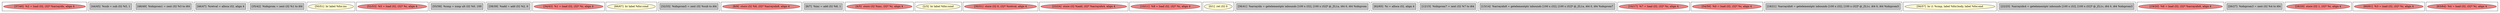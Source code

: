 
digraph G {





subgraph cluster33 {


node135 [fillcolor=lightcoral,label="[37/40]  %2 = load i32, i32* %arrayidx, align 4",shape=ellipse,style=filled ]



}

subgraph cluster27 {


node129 [fillcolor=grey,label="[44/45]  %sub = sub i32 %5, 1",shape=rectangle,style=filled ]



}

subgraph cluster28 {


node130 [fillcolor=grey,label="[48/49]  %idxprom1 = zext i32 %3 to i64",shape=rectangle,style=filled ]



}

subgraph cluster26 {


node128 [fillcolor=grey,label="[46/47]  %retval = alloca i32, align 4",shape=rectangle,style=filled ]



}

subgraph cluster29 {


node131 [fillcolor=grey,label="[35/42]  %idxprom = zext i32 %1 to i64",shape=rectangle,style=filled ]



}

subgraph cluster25 {


node127 [fillcolor=lemonchiffon,label="[50/51]  br label %for.inc",shape=ellipse,style=filled ]



}

subgraph cluster24 {


node126 [fillcolor=lightcoral,label="[52/53]  %5 = load i32, i32* %i, align 4",shape=ellipse,style=filled ]



}

subgraph cluster22 {


node124 [fillcolor=grey,label="[55/58]  %cmp = icmp ult i32 %0, 100",shape=rectangle,style=filled ]



}

subgraph cluster20 {


node122 [fillcolor=grey,label="[38/39]  %add = add i32 %2, 0",shape=rectangle,style=filled ]



}

subgraph cluster18 {


node120 [fillcolor=lightcoral,label="[34/43]  %1 = load i32, i32* %i, align 4",shape=ellipse,style=filled ]



}

subgraph cluster16 {


node118 [fillcolor=lemonchiffon,label="[66/67]  br label %for.cond",shape=ellipse,style=filled ]



}

subgraph cluster17 {


node119 [fillcolor=grey,label="[32/33]  %idxprom5 = zext i32 %sub to i64",shape=rectangle,style=filled ]



}

subgraph cluster4 {


node106 [fillcolor=lightcoral,label="[8/9]  store i32 %6, i32* %arrayidx8, align 4",shape=ellipse,style=filled ]



}

subgraph cluster3 {


node105 [fillcolor=grey,label="[6/7]  %inc = add i32 %8, 1",shape=rectangle,style=filled ]



}

subgraph cluster2 {


node104 [fillcolor=lightcoral,label="[4/5]  store i32 %inc, i32* %i, align 4",shape=ellipse,style=filled ]



}

subgraph cluster1 {


node103 [fillcolor=lemonchiffon,label="[2/3]  br label %for.cond",shape=ellipse,style=filled ]



}

subgraph cluster12 {


node114 [fillcolor=lightcoral,label="[30/31]  store i32 0, i32* %retval, align 4",shape=ellipse,style=filled ]



}

subgraph cluster32 {


node134 [fillcolor=lightcoral,label="[23/24]  store i32 %add, i32* %arrayidx4, align 4",shape=ellipse,style=filled ]



}

subgraph cluster5 {


node107 [fillcolor=lightcoral,label="[10/11]  %8 = load i32, i32* %i, align 4",shape=ellipse,style=filled ]



}

subgraph cluster0 {


node102 [fillcolor=lemonchiffon,label="[0/1]  ret i32 0",shape=ellipse,style=filled ]



}

subgraph cluster31 {


node133 [fillcolor=grey,label="[36/41]  %arrayidx = getelementptr inbounds [100 x i32], [100 x i32]* @_ZL1a, i64 0, i64 %idxprom",shape=rectangle,style=filled ]



}

subgraph cluster30 {


node132 [fillcolor=grey,label="[62/65]  %i = alloca i32, align 4",shape=rectangle,style=filled ]



}

subgraph cluster6 {


node108 [fillcolor=grey,label="[12/15]  %idxprom7 = zext i32 %7 to i64",shape=rectangle,style=filled ]



}

subgraph cluster14 {


node116 [fillcolor=grey,label="[13/14]  %arrayidx8 = getelementptr inbounds [100 x i32], [100 x i32]* @_ZL1a, i64 0, i64 %idxprom7",shape=rectangle,style=filled ]



}

subgraph cluster7 {


node109 [fillcolor=lightcoral,label="[16/17]  %7 = load i32, i32* %i, align 4",shape=ellipse,style=filled ]



}

subgraph cluster23 {


node125 [fillcolor=lightcoral,label="[54/59]  %0 = load i32, i32* %i, align 4",shape=ellipse,style=filled ]



}

subgraph cluster8 {


node110 [fillcolor=grey,label="[18/21]  %arrayidx6 = getelementptr inbounds [100 x i32], [100 x i32]* @_ZL1c, i64 0, i64 %idxprom5",shape=rectangle,style=filled ]



}

subgraph cluster21 {


node123 [fillcolor=lemonchiffon,label="[56/57]  br i1 %cmp, label %for.body, label %for.end",shape=ellipse,style=filled ]



}

subgraph cluster9 {


node111 [fillcolor=grey,label="[22/25]  %arrayidx4 = getelementptr inbounds [100 x i32], [100 x i32]* @_ZL1c, i64 0, i64 %idxprom3",shape=rectangle,style=filled ]



}

subgraph cluster19 {


node121 [fillcolor=lightcoral,label="[19/20]  %6 = load i32, i32* %arrayidx6, align 4",shape=ellipse,style=filled ]



}

subgraph cluster10 {


node112 [fillcolor=grey,label="[26/27]  %idxprom3 = zext i32 %4 to i64",shape=rectangle,style=filled ]



}

subgraph cluster11 {


node113 [fillcolor=lightcoral,label="[28/29]  store i32 1, i32* %i, align 4",shape=ellipse,style=filled ]



}

subgraph cluster13 {


node115 [fillcolor=lightcoral,label="[60/61]  %3 = load i32, i32* %i, align 4",shape=ellipse,style=filled ]



}

subgraph cluster15 {


node117 [fillcolor=lightcoral,label="[63/64]  %4 = load i32, i32* %i, align 4",shape=ellipse,style=filled ]



}

}
